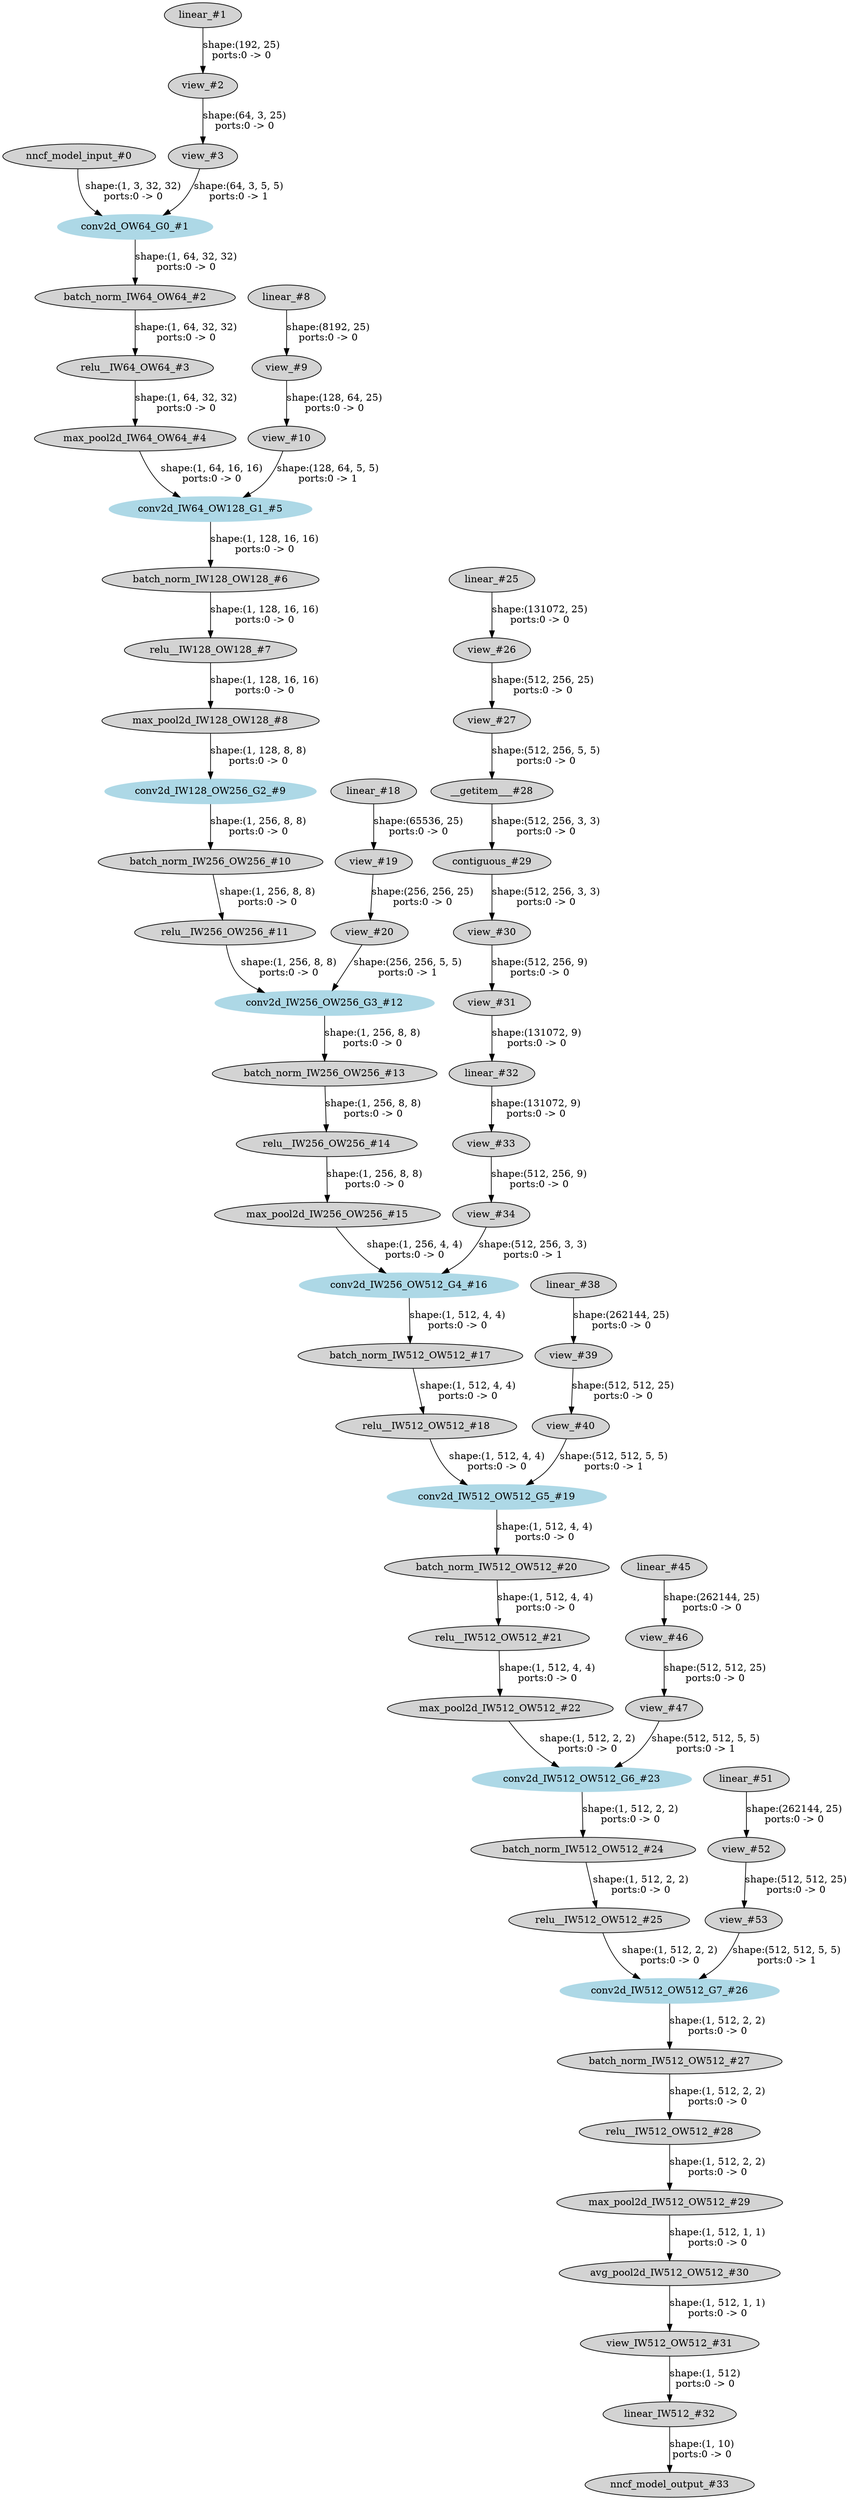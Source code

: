 strict digraph  {
"0 /nncf_model_input_0" [id=0, label="nncf_model_input_#0", style=filled, type=nncf_model_input];
"1 VGG11_K7/Sequential[features]/NNCFConv2d[0]/ModuleDict[pre_ops]/UpdateWeight[3]/ElasticKernelConv2DOp[op]/linear_0" [id=1, label="linear_#1", style=filled, type=linear];
"2 VGG11_K7/Sequential[features]/NNCFConv2d[0]/ModuleDict[pre_ops]/UpdateWeight[3]/ElasticKernelConv2DOp[op]/view_0" [id=2, label="view_#2", style=filled, type=view];
"3 VGG11_K7/Sequential[features]/NNCFConv2d[0]/ModuleDict[pre_ops]/UpdateWeight[3]/ElasticKernelConv2DOp[op]/view_1" [id=3, label="view_#3", style=filled, type=view];
"4 VGG11_K7/Sequential[features]/NNCFConv2d[0]/conv2d_0" [color=lightblue, id=4, label="conv2d_OW64_G0_#1", style=filled, type=conv2d];
"5 VGG11_K7/Sequential[features]/NNCFBatchNorm2d[1]/batch_norm_0" [id=5, label="batch_norm_IW64_OW64_#2", style=filled, type=batch_norm];
"6 VGG11_K7/Sequential[features]/ReLU[2]/relu__0" [id=6, label="relu__IW64_OW64_#3", style=filled, type=relu_];
"7 VGG11_K7/Sequential[features]/MaxPool2d[3]/max_pool2d_0" [id=7, label="max_pool2d_IW64_OW64_#4", style=filled, type=max_pool2d];
"8 VGG11_K7/Sequential[features]/NNCFConv2d[4]/ModuleDict[pre_ops]/UpdateWeight[3]/ElasticKernelConv2DOp[op]/linear_0" [id=8, label="linear_#8", style=filled, type=linear];
"9 VGG11_K7/Sequential[features]/NNCFConv2d[4]/ModuleDict[pre_ops]/UpdateWeight[3]/ElasticKernelConv2DOp[op]/view_0" [id=9, label="view_#9", style=filled, type=view];
"10 VGG11_K7/Sequential[features]/NNCFConv2d[4]/ModuleDict[pre_ops]/UpdateWeight[3]/ElasticKernelConv2DOp[op]/view_1" [id=10, label="view_#10", style=filled, type=view];
"11 VGG11_K7/Sequential[features]/NNCFConv2d[4]/conv2d_0" [color=lightblue, id=11, label="conv2d_IW64_OW128_G1_#5", style=filled, type=conv2d];
"12 VGG11_K7/Sequential[features]/NNCFBatchNorm2d[5]/batch_norm_0" [id=12, label="batch_norm_IW128_OW128_#6", style=filled, type=batch_norm];
"13 VGG11_K7/Sequential[features]/ReLU[6]/relu__0" [id=13, label="relu__IW128_OW128_#7", style=filled, type=relu_];
"14 VGG11_K7/Sequential[features]/MaxPool2d[7]/max_pool2d_0" [id=14, label="max_pool2d_IW128_OW128_#8", style=filled, type=max_pool2d];
"15 VGG11_K7/Sequential[features]/NNCFConv2d[8]/conv2d_0" [color=lightblue, id=15, label="conv2d_IW128_OW256_G2_#9", style=filled, type=conv2d];
"16 VGG11_K7/Sequential[features]/NNCFBatchNorm2d[9]/batch_norm_0" [id=16, label="batch_norm_IW256_OW256_#10", style=filled, type=batch_norm];
"17 VGG11_K7/Sequential[features]/ReLU[10]/relu__0" [id=17, label="relu__IW256_OW256_#11", style=filled, type=relu_];
"18 VGG11_K7/Sequential[features]/NNCFConv2d[11]/ModuleDict[pre_ops]/UpdateWeight[3]/ElasticKernelConv2DOp[op]/linear_0" [id=18, label="linear_#18", style=filled, type=linear];
"19 VGG11_K7/Sequential[features]/NNCFConv2d[11]/ModuleDict[pre_ops]/UpdateWeight[3]/ElasticKernelConv2DOp[op]/view_0" [id=19, label="view_#19", style=filled, type=view];
"20 VGG11_K7/Sequential[features]/NNCFConv2d[11]/ModuleDict[pre_ops]/UpdateWeight[3]/ElasticKernelConv2DOp[op]/view_1" [id=20, label="view_#20", style=filled, type=view];
"21 VGG11_K7/Sequential[features]/NNCFConv2d[11]/conv2d_0" [color=lightblue, id=21, label="conv2d_IW256_OW256_G3_#12", style=filled, type=conv2d];
"22 VGG11_K7/Sequential[features]/NNCFBatchNorm2d[12]/batch_norm_0" [id=22, label="batch_norm_IW256_OW256_#13", style=filled, type=batch_norm];
"23 VGG11_K7/Sequential[features]/ReLU[13]/relu__0" [id=23, label="relu__IW256_OW256_#14", style=filled, type=relu_];
"24 VGG11_K7/Sequential[features]/MaxPool2d[14]/max_pool2d_0" [id=24, label="max_pool2d_IW256_OW256_#15", style=filled, type=max_pool2d];
"25 VGG11_K7/Sequential[features]/NNCFConv2d[15]/ModuleDict[pre_ops]/UpdateWeight[3]/ElasticKernelConv2DOp[op]/linear_0" [id=25, label="linear_#25", style=filled, type=linear];
"26 VGG11_K7/Sequential[features]/NNCFConv2d[15]/ModuleDict[pre_ops]/UpdateWeight[3]/ElasticKernelConv2DOp[op]/view_0" [id=26, label="view_#26", style=filled, type=view];
"27 VGG11_K7/Sequential[features]/NNCFConv2d[15]/ModuleDict[pre_ops]/UpdateWeight[3]/ElasticKernelConv2DOp[op]/view_1" [id=27, label="view_#27", style=filled, type=view];
"28 VGG11_K7/Sequential[features]/NNCFConv2d[15]/ModuleDict[pre_ops]/UpdateWeight[3]/ElasticKernelConv2DOp[op]/__getitem___0" [id=28, label="__getitem___#28", style=filled, type=__getitem__];
"29 VGG11_K7/Sequential[features]/NNCFConv2d[15]/ModuleDict[pre_ops]/UpdateWeight[3]/ElasticKernelConv2DOp[op]/contiguous_0" [id=29, label="contiguous_#29", style=filled, type=contiguous];
"30 VGG11_K7/Sequential[features]/NNCFConv2d[15]/ModuleDict[pre_ops]/UpdateWeight[3]/ElasticKernelConv2DOp[op]/view_2" [id=30, label="view_#30", style=filled, type=view];
"31 VGG11_K7/Sequential[features]/NNCFConv2d[15]/ModuleDict[pre_ops]/UpdateWeight[3]/ElasticKernelConv2DOp[op]/view_3" [id=31, label="view_#31", style=filled, type=view];
"32 VGG11_K7/Sequential[features]/NNCFConv2d[15]/ModuleDict[pre_ops]/UpdateWeight[3]/ElasticKernelConv2DOp[op]/linear_1" [id=32, label="linear_#32", style=filled, type=linear];
"33 VGG11_K7/Sequential[features]/NNCFConv2d[15]/ModuleDict[pre_ops]/UpdateWeight[3]/ElasticKernelConv2DOp[op]/view_4" [id=33, label="view_#33", style=filled, type=view];
"34 VGG11_K7/Sequential[features]/NNCFConv2d[15]/ModuleDict[pre_ops]/UpdateWeight[3]/ElasticKernelConv2DOp[op]/view_5" [id=34, label="view_#34", style=filled, type=view];
"35 VGG11_K7/Sequential[features]/NNCFConv2d[15]/conv2d_0" [color=lightblue, id=35, label="conv2d_IW256_OW512_G4_#16", style=filled, type=conv2d];
"36 VGG11_K7/Sequential[features]/NNCFBatchNorm2d[16]/batch_norm_0" [id=36, label="batch_norm_IW512_OW512_#17", style=filled, type=batch_norm];
"37 VGG11_K7/Sequential[features]/ReLU[17]/relu__0" [id=37, label="relu__IW512_OW512_#18", style=filled, type=relu_];
"38 VGG11_K7/Sequential[features]/NNCFConv2d[18]/ModuleDict[pre_ops]/UpdateWeight[3]/ElasticKernelConv2DOp[op]/linear_0" [id=38, label="linear_#38", style=filled, type=linear];
"39 VGG11_K7/Sequential[features]/NNCFConv2d[18]/ModuleDict[pre_ops]/UpdateWeight[3]/ElasticKernelConv2DOp[op]/view_0" [id=39, label="view_#39", style=filled, type=view];
"40 VGG11_K7/Sequential[features]/NNCFConv2d[18]/ModuleDict[pre_ops]/UpdateWeight[3]/ElasticKernelConv2DOp[op]/view_1" [id=40, label="view_#40", style=filled, type=view];
"41 VGG11_K7/Sequential[features]/NNCFConv2d[18]/conv2d_0" [color=lightblue, id=41, label="conv2d_IW512_OW512_G5_#19", style=filled, type=conv2d];
"42 VGG11_K7/Sequential[features]/NNCFBatchNorm2d[19]/batch_norm_0" [id=42, label="batch_norm_IW512_OW512_#20", style=filled, type=batch_norm];
"43 VGG11_K7/Sequential[features]/ReLU[20]/relu__0" [id=43, label="relu__IW512_OW512_#21", style=filled, type=relu_];
"44 VGG11_K7/Sequential[features]/MaxPool2d[21]/max_pool2d_0" [id=44, label="max_pool2d_IW512_OW512_#22", style=filled, type=max_pool2d];
"45 VGG11_K7/Sequential[features]/NNCFConv2d[22]/ModuleDict[pre_ops]/UpdateWeight[3]/ElasticKernelConv2DOp[op]/linear_0" [id=45, label="linear_#45", style=filled, type=linear];
"46 VGG11_K7/Sequential[features]/NNCFConv2d[22]/ModuleDict[pre_ops]/UpdateWeight[3]/ElasticKernelConv2DOp[op]/view_0" [id=46, label="view_#46", style=filled, type=view];
"47 VGG11_K7/Sequential[features]/NNCFConv2d[22]/ModuleDict[pre_ops]/UpdateWeight[3]/ElasticKernelConv2DOp[op]/view_1" [id=47, label="view_#47", style=filled, type=view];
"48 VGG11_K7/Sequential[features]/NNCFConv2d[22]/conv2d_0" [color=lightblue, id=48, label="conv2d_IW512_OW512_G6_#23", style=filled, type=conv2d];
"49 VGG11_K7/Sequential[features]/NNCFBatchNorm2d[23]/batch_norm_0" [id=49, label="batch_norm_IW512_OW512_#24", style=filled, type=batch_norm];
"50 VGG11_K7/Sequential[features]/ReLU[24]/relu__0" [id=50, label="relu__IW512_OW512_#25", style=filled, type=relu_];
"51 VGG11_K7/Sequential[features]/NNCFConv2d[25]/ModuleDict[pre_ops]/UpdateWeight[3]/ElasticKernelConv2DOp[op]/linear_0" [id=51, label="linear_#51", style=filled, type=linear];
"52 VGG11_K7/Sequential[features]/NNCFConv2d[25]/ModuleDict[pre_ops]/UpdateWeight[3]/ElasticKernelConv2DOp[op]/view_0" [id=52, label="view_#52", style=filled, type=view];
"53 VGG11_K7/Sequential[features]/NNCFConv2d[25]/ModuleDict[pre_ops]/UpdateWeight[3]/ElasticKernelConv2DOp[op]/view_1" [id=53, label="view_#53", style=filled, type=view];
"54 VGG11_K7/Sequential[features]/NNCFConv2d[25]/conv2d_0" [color=lightblue, id=54, label="conv2d_IW512_OW512_G7_#26", style=filled, type=conv2d];
"55 VGG11_K7/Sequential[features]/NNCFBatchNorm2d[26]/batch_norm_0" [id=55, label="batch_norm_IW512_OW512_#27", style=filled, type=batch_norm];
"56 VGG11_K7/Sequential[features]/ReLU[27]/relu__0" [id=56, label="relu__IW512_OW512_#28", style=filled, type=relu_];
"57 VGG11_K7/Sequential[features]/MaxPool2d[28]/max_pool2d_0" [id=57, label="max_pool2d_IW512_OW512_#29", style=filled, type=max_pool2d];
"58 VGG11_K7/Sequential[features]/AvgPool2d[29]/avg_pool2d_0" [id=58, label="avg_pool2d_IW512_OW512_#30", style=filled, type=avg_pool2d];
"59 VGG11_K7/view_0" [id=59, label="view_IW512_OW512_#31", style=filled, type=view];
"60 VGG11_K7/NNCFLinear[classifier]/linear_0" [id=60, label="linear_IW512_#32", style=filled, type=linear];
"61 /nncf_model_output_0" [id=61, label="nncf_model_output_#33", style=filled, type=nncf_model_output];
"0 /nncf_model_input_0" -> "4 VGG11_K7/Sequential[features]/NNCFConv2d[0]/conv2d_0"  [label="shape:(1, 3, 32, 32)\nports:0 -> 0", style=solid];
"1 VGG11_K7/Sequential[features]/NNCFConv2d[0]/ModuleDict[pre_ops]/UpdateWeight[3]/ElasticKernelConv2DOp[op]/linear_0" -> "2 VGG11_K7/Sequential[features]/NNCFConv2d[0]/ModuleDict[pre_ops]/UpdateWeight[3]/ElasticKernelConv2DOp[op]/view_0"  [label="shape:(192, 25)\nports:0 -> 0", style=solid];
"2 VGG11_K7/Sequential[features]/NNCFConv2d[0]/ModuleDict[pre_ops]/UpdateWeight[3]/ElasticKernelConv2DOp[op]/view_0" -> "3 VGG11_K7/Sequential[features]/NNCFConv2d[0]/ModuleDict[pre_ops]/UpdateWeight[3]/ElasticKernelConv2DOp[op]/view_1"  [label="shape:(64, 3, 25)\nports:0 -> 0", style=solid];
"3 VGG11_K7/Sequential[features]/NNCFConv2d[0]/ModuleDict[pre_ops]/UpdateWeight[3]/ElasticKernelConv2DOp[op]/view_1" -> "4 VGG11_K7/Sequential[features]/NNCFConv2d[0]/conv2d_0"  [label="shape:(64, 3, 5, 5)\nports:0 -> 1", style=solid];
"4 VGG11_K7/Sequential[features]/NNCFConv2d[0]/conv2d_0" -> "5 VGG11_K7/Sequential[features]/NNCFBatchNorm2d[1]/batch_norm_0"  [label="shape:(1, 64, 32, 32)\nports:0 -> 0", style=solid];
"5 VGG11_K7/Sequential[features]/NNCFBatchNorm2d[1]/batch_norm_0" -> "6 VGG11_K7/Sequential[features]/ReLU[2]/relu__0"  [label="shape:(1, 64, 32, 32)\nports:0 -> 0", style=solid];
"6 VGG11_K7/Sequential[features]/ReLU[2]/relu__0" -> "7 VGG11_K7/Sequential[features]/MaxPool2d[3]/max_pool2d_0"  [label="shape:(1, 64, 32, 32)\nports:0 -> 0", style=solid];
"7 VGG11_K7/Sequential[features]/MaxPool2d[3]/max_pool2d_0" -> "11 VGG11_K7/Sequential[features]/NNCFConv2d[4]/conv2d_0"  [label="shape:(1, 64, 16, 16)\nports:0 -> 0", style=solid];
"8 VGG11_K7/Sequential[features]/NNCFConv2d[4]/ModuleDict[pre_ops]/UpdateWeight[3]/ElasticKernelConv2DOp[op]/linear_0" -> "9 VGG11_K7/Sequential[features]/NNCFConv2d[4]/ModuleDict[pre_ops]/UpdateWeight[3]/ElasticKernelConv2DOp[op]/view_0"  [label="shape:(8192, 25)\nports:0 -> 0", style=solid];
"9 VGG11_K7/Sequential[features]/NNCFConv2d[4]/ModuleDict[pre_ops]/UpdateWeight[3]/ElasticKernelConv2DOp[op]/view_0" -> "10 VGG11_K7/Sequential[features]/NNCFConv2d[4]/ModuleDict[pre_ops]/UpdateWeight[3]/ElasticKernelConv2DOp[op]/view_1"  [label="shape:(128, 64, 25)\nports:0 -> 0", style=solid];
"10 VGG11_K7/Sequential[features]/NNCFConv2d[4]/ModuleDict[pre_ops]/UpdateWeight[3]/ElasticKernelConv2DOp[op]/view_1" -> "11 VGG11_K7/Sequential[features]/NNCFConv2d[4]/conv2d_0"  [label="shape:(128, 64, 5, 5)\nports:0 -> 1", style=solid];
"11 VGG11_K7/Sequential[features]/NNCFConv2d[4]/conv2d_0" -> "12 VGG11_K7/Sequential[features]/NNCFBatchNorm2d[5]/batch_norm_0"  [label="shape:(1, 128, 16, 16)\nports:0 -> 0", style=solid];
"12 VGG11_K7/Sequential[features]/NNCFBatchNorm2d[5]/batch_norm_0" -> "13 VGG11_K7/Sequential[features]/ReLU[6]/relu__0"  [label="shape:(1, 128, 16, 16)\nports:0 -> 0", style=solid];
"13 VGG11_K7/Sequential[features]/ReLU[6]/relu__0" -> "14 VGG11_K7/Sequential[features]/MaxPool2d[7]/max_pool2d_0"  [label="shape:(1, 128, 16, 16)\nports:0 -> 0", style=solid];
"14 VGG11_K7/Sequential[features]/MaxPool2d[7]/max_pool2d_0" -> "15 VGG11_K7/Sequential[features]/NNCFConv2d[8]/conv2d_0"  [label="shape:(1, 128, 8, 8)\nports:0 -> 0", style=solid];
"15 VGG11_K7/Sequential[features]/NNCFConv2d[8]/conv2d_0" -> "16 VGG11_K7/Sequential[features]/NNCFBatchNorm2d[9]/batch_norm_0"  [label="shape:(1, 256, 8, 8)\nports:0 -> 0", style=solid];
"16 VGG11_K7/Sequential[features]/NNCFBatchNorm2d[9]/batch_norm_0" -> "17 VGG11_K7/Sequential[features]/ReLU[10]/relu__0"  [label="shape:(1, 256, 8, 8)\nports:0 -> 0", style=solid];
"17 VGG11_K7/Sequential[features]/ReLU[10]/relu__0" -> "21 VGG11_K7/Sequential[features]/NNCFConv2d[11]/conv2d_0"  [label="shape:(1, 256, 8, 8)\nports:0 -> 0", style=solid];
"18 VGG11_K7/Sequential[features]/NNCFConv2d[11]/ModuleDict[pre_ops]/UpdateWeight[3]/ElasticKernelConv2DOp[op]/linear_0" -> "19 VGG11_K7/Sequential[features]/NNCFConv2d[11]/ModuleDict[pre_ops]/UpdateWeight[3]/ElasticKernelConv2DOp[op]/view_0"  [label="shape:(65536, 25)\nports:0 -> 0", style=solid];
"19 VGG11_K7/Sequential[features]/NNCFConv2d[11]/ModuleDict[pre_ops]/UpdateWeight[3]/ElasticKernelConv2DOp[op]/view_0" -> "20 VGG11_K7/Sequential[features]/NNCFConv2d[11]/ModuleDict[pre_ops]/UpdateWeight[3]/ElasticKernelConv2DOp[op]/view_1"  [label="shape:(256, 256, 25)\nports:0 -> 0", style=solid];
"20 VGG11_K7/Sequential[features]/NNCFConv2d[11]/ModuleDict[pre_ops]/UpdateWeight[3]/ElasticKernelConv2DOp[op]/view_1" -> "21 VGG11_K7/Sequential[features]/NNCFConv2d[11]/conv2d_0"  [label="shape:(256, 256, 5, 5)\nports:0 -> 1", style=solid];
"21 VGG11_K7/Sequential[features]/NNCFConv2d[11]/conv2d_0" -> "22 VGG11_K7/Sequential[features]/NNCFBatchNorm2d[12]/batch_norm_0"  [label="shape:(1, 256, 8, 8)\nports:0 -> 0", style=solid];
"22 VGG11_K7/Sequential[features]/NNCFBatchNorm2d[12]/batch_norm_0" -> "23 VGG11_K7/Sequential[features]/ReLU[13]/relu__0"  [label="shape:(1, 256, 8, 8)\nports:0 -> 0", style=solid];
"23 VGG11_K7/Sequential[features]/ReLU[13]/relu__0" -> "24 VGG11_K7/Sequential[features]/MaxPool2d[14]/max_pool2d_0"  [label="shape:(1, 256, 8, 8)\nports:0 -> 0", style=solid];
"24 VGG11_K7/Sequential[features]/MaxPool2d[14]/max_pool2d_0" -> "35 VGG11_K7/Sequential[features]/NNCFConv2d[15]/conv2d_0"  [label="shape:(1, 256, 4, 4)\nports:0 -> 0", style=solid];
"25 VGG11_K7/Sequential[features]/NNCFConv2d[15]/ModuleDict[pre_ops]/UpdateWeight[3]/ElasticKernelConv2DOp[op]/linear_0" -> "26 VGG11_K7/Sequential[features]/NNCFConv2d[15]/ModuleDict[pre_ops]/UpdateWeight[3]/ElasticKernelConv2DOp[op]/view_0"  [label="shape:(131072, 25)\nports:0 -> 0", style=solid];
"26 VGG11_K7/Sequential[features]/NNCFConv2d[15]/ModuleDict[pre_ops]/UpdateWeight[3]/ElasticKernelConv2DOp[op]/view_0" -> "27 VGG11_K7/Sequential[features]/NNCFConv2d[15]/ModuleDict[pre_ops]/UpdateWeight[3]/ElasticKernelConv2DOp[op]/view_1"  [label="shape:(512, 256, 25)\nports:0 -> 0", style=solid];
"27 VGG11_K7/Sequential[features]/NNCFConv2d[15]/ModuleDict[pre_ops]/UpdateWeight[3]/ElasticKernelConv2DOp[op]/view_1" -> "28 VGG11_K7/Sequential[features]/NNCFConv2d[15]/ModuleDict[pre_ops]/UpdateWeight[3]/ElasticKernelConv2DOp[op]/__getitem___0"  [label="shape:(512, 256, 5, 5)\nports:0 -> 0", style=solid];
"28 VGG11_K7/Sequential[features]/NNCFConv2d[15]/ModuleDict[pre_ops]/UpdateWeight[3]/ElasticKernelConv2DOp[op]/__getitem___0" -> "29 VGG11_K7/Sequential[features]/NNCFConv2d[15]/ModuleDict[pre_ops]/UpdateWeight[3]/ElasticKernelConv2DOp[op]/contiguous_0"  [label="shape:(512, 256, 3, 3)\nports:0 -> 0", style=solid];
"29 VGG11_K7/Sequential[features]/NNCFConv2d[15]/ModuleDict[pre_ops]/UpdateWeight[3]/ElasticKernelConv2DOp[op]/contiguous_0" -> "30 VGG11_K7/Sequential[features]/NNCFConv2d[15]/ModuleDict[pre_ops]/UpdateWeight[3]/ElasticKernelConv2DOp[op]/view_2"  [label="shape:(512, 256, 3, 3)\nports:0 -> 0", style=solid];
"30 VGG11_K7/Sequential[features]/NNCFConv2d[15]/ModuleDict[pre_ops]/UpdateWeight[3]/ElasticKernelConv2DOp[op]/view_2" -> "31 VGG11_K7/Sequential[features]/NNCFConv2d[15]/ModuleDict[pre_ops]/UpdateWeight[3]/ElasticKernelConv2DOp[op]/view_3"  [label="shape:(512, 256, 9)\nports:0 -> 0", style=solid];
"31 VGG11_K7/Sequential[features]/NNCFConv2d[15]/ModuleDict[pre_ops]/UpdateWeight[3]/ElasticKernelConv2DOp[op]/view_3" -> "32 VGG11_K7/Sequential[features]/NNCFConv2d[15]/ModuleDict[pre_ops]/UpdateWeight[3]/ElasticKernelConv2DOp[op]/linear_1"  [label="shape:(131072, 9)\nports:0 -> 0", style=solid];
"32 VGG11_K7/Sequential[features]/NNCFConv2d[15]/ModuleDict[pre_ops]/UpdateWeight[3]/ElasticKernelConv2DOp[op]/linear_1" -> "33 VGG11_K7/Sequential[features]/NNCFConv2d[15]/ModuleDict[pre_ops]/UpdateWeight[3]/ElasticKernelConv2DOp[op]/view_4"  [label="shape:(131072, 9)\nports:0 -> 0", style=solid];
"33 VGG11_K7/Sequential[features]/NNCFConv2d[15]/ModuleDict[pre_ops]/UpdateWeight[3]/ElasticKernelConv2DOp[op]/view_4" -> "34 VGG11_K7/Sequential[features]/NNCFConv2d[15]/ModuleDict[pre_ops]/UpdateWeight[3]/ElasticKernelConv2DOp[op]/view_5"  [label="shape:(512, 256, 9)\nports:0 -> 0", style=solid];
"34 VGG11_K7/Sequential[features]/NNCFConv2d[15]/ModuleDict[pre_ops]/UpdateWeight[3]/ElasticKernelConv2DOp[op]/view_5" -> "35 VGG11_K7/Sequential[features]/NNCFConv2d[15]/conv2d_0"  [label="shape:(512, 256, 3, 3)\nports:0 -> 1", style=solid];
"35 VGG11_K7/Sequential[features]/NNCFConv2d[15]/conv2d_0" -> "36 VGG11_K7/Sequential[features]/NNCFBatchNorm2d[16]/batch_norm_0"  [label="shape:(1, 512, 4, 4)\nports:0 -> 0", style=solid];
"36 VGG11_K7/Sequential[features]/NNCFBatchNorm2d[16]/batch_norm_0" -> "37 VGG11_K7/Sequential[features]/ReLU[17]/relu__0"  [label="shape:(1, 512, 4, 4)\nports:0 -> 0", style=solid];
"37 VGG11_K7/Sequential[features]/ReLU[17]/relu__0" -> "41 VGG11_K7/Sequential[features]/NNCFConv2d[18]/conv2d_0"  [label="shape:(1, 512, 4, 4)\nports:0 -> 0", style=solid];
"38 VGG11_K7/Sequential[features]/NNCFConv2d[18]/ModuleDict[pre_ops]/UpdateWeight[3]/ElasticKernelConv2DOp[op]/linear_0" -> "39 VGG11_K7/Sequential[features]/NNCFConv2d[18]/ModuleDict[pre_ops]/UpdateWeight[3]/ElasticKernelConv2DOp[op]/view_0"  [label="shape:(262144, 25)\nports:0 -> 0", style=solid];
"39 VGG11_K7/Sequential[features]/NNCFConv2d[18]/ModuleDict[pre_ops]/UpdateWeight[3]/ElasticKernelConv2DOp[op]/view_0" -> "40 VGG11_K7/Sequential[features]/NNCFConv2d[18]/ModuleDict[pre_ops]/UpdateWeight[3]/ElasticKernelConv2DOp[op]/view_1"  [label="shape:(512, 512, 25)\nports:0 -> 0", style=solid];
"40 VGG11_K7/Sequential[features]/NNCFConv2d[18]/ModuleDict[pre_ops]/UpdateWeight[3]/ElasticKernelConv2DOp[op]/view_1" -> "41 VGG11_K7/Sequential[features]/NNCFConv2d[18]/conv2d_0"  [label="shape:(512, 512, 5, 5)\nports:0 -> 1", style=solid];
"41 VGG11_K7/Sequential[features]/NNCFConv2d[18]/conv2d_0" -> "42 VGG11_K7/Sequential[features]/NNCFBatchNorm2d[19]/batch_norm_0"  [label="shape:(1, 512, 4, 4)\nports:0 -> 0", style=solid];
"42 VGG11_K7/Sequential[features]/NNCFBatchNorm2d[19]/batch_norm_0" -> "43 VGG11_K7/Sequential[features]/ReLU[20]/relu__0"  [label="shape:(1, 512, 4, 4)\nports:0 -> 0", style=solid];
"43 VGG11_K7/Sequential[features]/ReLU[20]/relu__0" -> "44 VGG11_K7/Sequential[features]/MaxPool2d[21]/max_pool2d_0"  [label="shape:(1, 512, 4, 4)\nports:0 -> 0", style=solid];
"44 VGG11_K7/Sequential[features]/MaxPool2d[21]/max_pool2d_0" -> "48 VGG11_K7/Sequential[features]/NNCFConv2d[22]/conv2d_0"  [label="shape:(1, 512, 2, 2)\nports:0 -> 0", style=solid];
"45 VGG11_K7/Sequential[features]/NNCFConv2d[22]/ModuleDict[pre_ops]/UpdateWeight[3]/ElasticKernelConv2DOp[op]/linear_0" -> "46 VGG11_K7/Sequential[features]/NNCFConv2d[22]/ModuleDict[pre_ops]/UpdateWeight[3]/ElasticKernelConv2DOp[op]/view_0"  [label="shape:(262144, 25)\nports:0 -> 0", style=solid];
"46 VGG11_K7/Sequential[features]/NNCFConv2d[22]/ModuleDict[pre_ops]/UpdateWeight[3]/ElasticKernelConv2DOp[op]/view_0" -> "47 VGG11_K7/Sequential[features]/NNCFConv2d[22]/ModuleDict[pre_ops]/UpdateWeight[3]/ElasticKernelConv2DOp[op]/view_1"  [label="shape:(512, 512, 25)\nports:0 -> 0", style=solid];
"47 VGG11_K7/Sequential[features]/NNCFConv2d[22]/ModuleDict[pre_ops]/UpdateWeight[3]/ElasticKernelConv2DOp[op]/view_1" -> "48 VGG11_K7/Sequential[features]/NNCFConv2d[22]/conv2d_0"  [label="shape:(512, 512, 5, 5)\nports:0 -> 1", style=solid];
"48 VGG11_K7/Sequential[features]/NNCFConv2d[22]/conv2d_0" -> "49 VGG11_K7/Sequential[features]/NNCFBatchNorm2d[23]/batch_norm_0"  [label="shape:(1, 512, 2, 2)\nports:0 -> 0", style=solid];
"49 VGG11_K7/Sequential[features]/NNCFBatchNorm2d[23]/batch_norm_0" -> "50 VGG11_K7/Sequential[features]/ReLU[24]/relu__0"  [label="shape:(1, 512, 2, 2)\nports:0 -> 0", style=solid];
"50 VGG11_K7/Sequential[features]/ReLU[24]/relu__0" -> "54 VGG11_K7/Sequential[features]/NNCFConv2d[25]/conv2d_0"  [label="shape:(1, 512, 2, 2)\nports:0 -> 0", style=solid];
"51 VGG11_K7/Sequential[features]/NNCFConv2d[25]/ModuleDict[pre_ops]/UpdateWeight[3]/ElasticKernelConv2DOp[op]/linear_0" -> "52 VGG11_K7/Sequential[features]/NNCFConv2d[25]/ModuleDict[pre_ops]/UpdateWeight[3]/ElasticKernelConv2DOp[op]/view_0"  [label="shape:(262144, 25)\nports:0 -> 0", style=solid];
"52 VGG11_K7/Sequential[features]/NNCFConv2d[25]/ModuleDict[pre_ops]/UpdateWeight[3]/ElasticKernelConv2DOp[op]/view_0" -> "53 VGG11_K7/Sequential[features]/NNCFConv2d[25]/ModuleDict[pre_ops]/UpdateWeight[3]/ElasticKernelConv2DOp[op]/view_1"  [label="shape:(512, 512, 25)\nports:0 -> 0", style=solid];
"53 VGG11_K7/Sequential[features]/NNCFConv2d[25]/ModuleDict[pre_ops]/UpdateWeight[3]/ElasticKernelConv2DOp[op]/view_1" -> "54 VGG11_K7/Sequential[features]/NNCFConv2d[25]/conv2d_0"  [label="shape:(512, 512, 5, 5)\nports:0 -> 1", style=solid];
"54 VGG11_K7/Sequential[features]/NNCFConv2d[25]/conv2d_0" -> "55 VGG11_K7/Sequential[features]/NNCFBatchNorm2d[26]/batch_norm_0"  [label="shape:(1, 512, 2, 2)\nports:0 -> 0", style=solid];
"55 VGG11_K7/Sequential[features]/NNCFBatchNorm2d[26]/batch_norm_0" -> "56 VGG11_K7/Sequential[features]/ReLU[27]/relu__0"  [label="shape:(1, 512, 2, 2)\nports:0 -> 0", style=solid];
"56 VGG11_K7/Sequential[features]/ReLU[27]/relu__0" -> "57 VGG11_K7/Sequential[features]/MaxPool2d[28]/max_pool2d_0"  [label="shape:(1, 512, 2, 2)\nports:0 -> 0", style=solid];
"57 VGG11_K7/Sequential[features]/MaxPool2d[28]/max_pool2d_0" -> "58 VGG11_K7/Sequential[features]/AvgPool2d[29]/avg_pool2d_0"  [label="shape:(1, 512, 1, 1)\nports:0 -> 0", style=solid];
"58 VGG11_K7/Sequential[features]/AvgPool2d[29]/avg_pool2d_0" -> "59 VGG11_K7/view_0"  [label="shape:(1, 512, 1, 1)\nports:0 -> 0", style=solid];
"59 VGG11_K7/view_0" -> "60 VGG11_K7/NNCFLinear[classifier]/linear_0"  [label="shape:(1, 512)\nports:0 -> 0", style=solid];
"60 VGG11_K7/NNCFLinear[classifier]/linear_0" -> "61 /nncf_model_output_0"  [label="shape:(1, 10)\nports:0 -> 0", style=solid];
}
